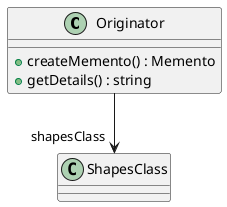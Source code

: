 @startuml
class Originator {
    + createMemento() : Memento
    + getDetails() : string
}
Originator --> "shapesClass" ShapesClass
@enduml
